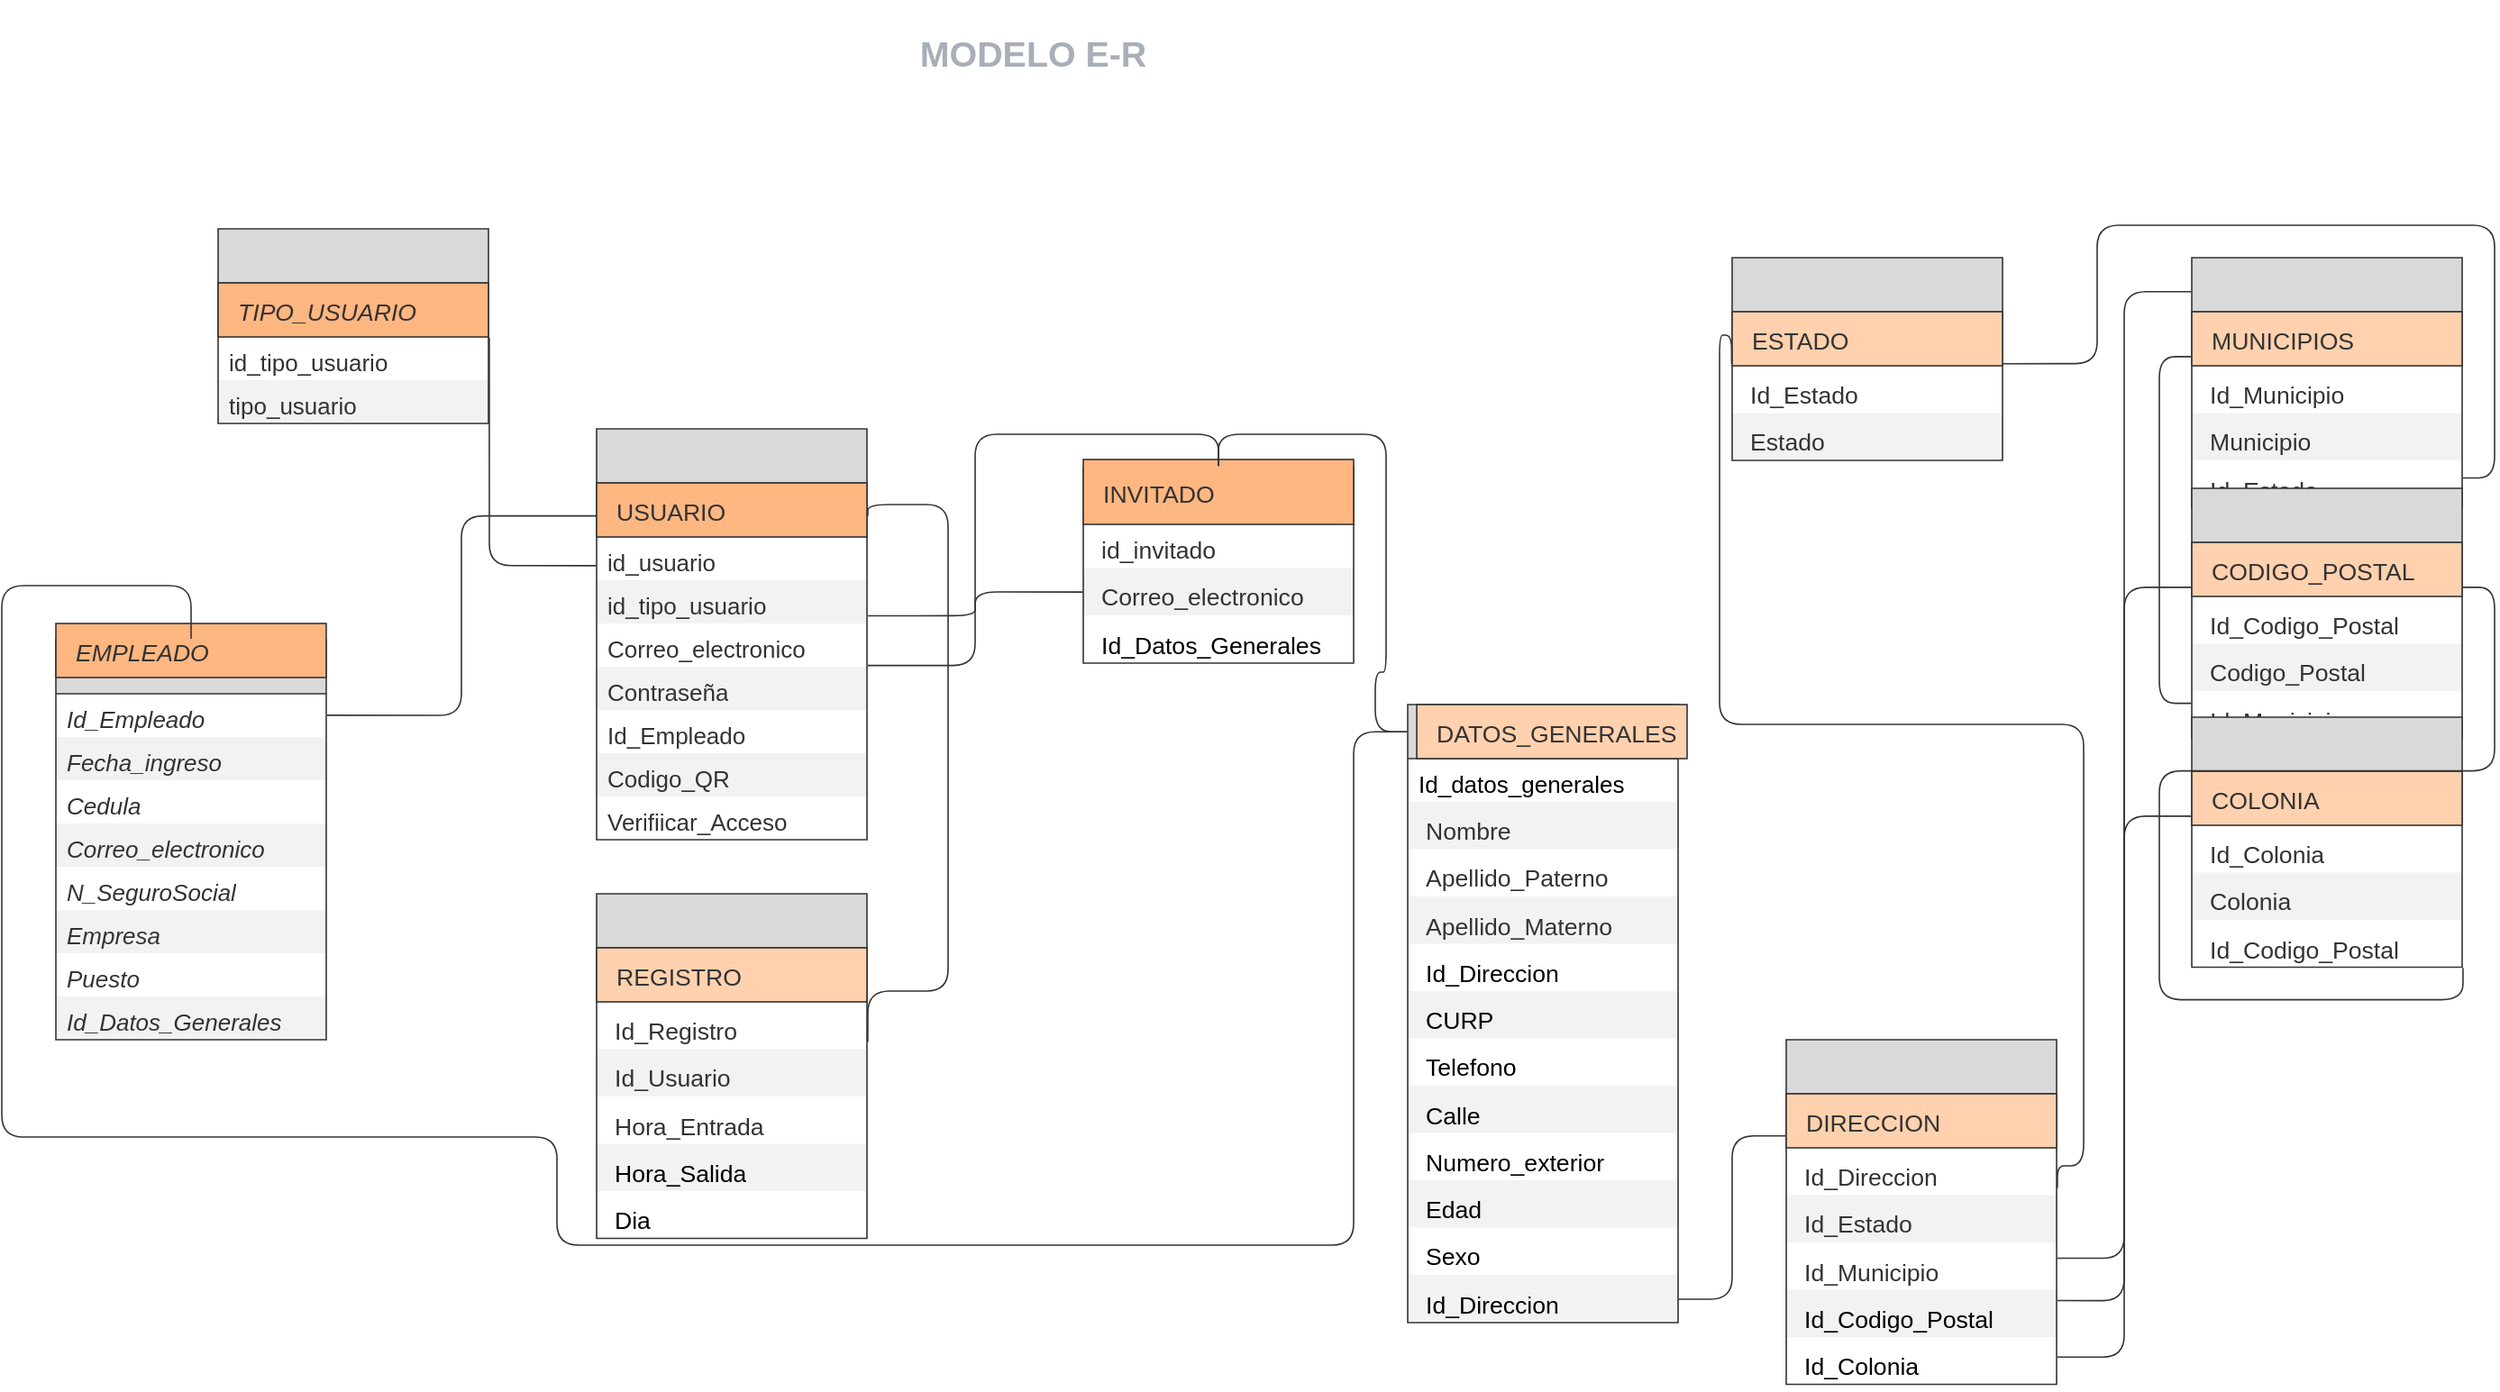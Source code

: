 <mxfile version="16.4.0" type="device"><diagram id="C5RBs43oDa-KdzZeNtuy" name="Page-1"><mxGraphModel dx="1038" dy="649" grid="1" gridSize="10" guides="1" tooltips="1" connect="1" arrows="1" fold="1" page="1" pageScale="1" pageWidth="827" pageHeight="1169" math="0" shadow="0"><root><mxCell id="WIyWlLk6GJQsqaUBKTNV-0"/><mxCell id="WIyWlLk6GJQsqaUBKTNV-1" parent="WIyWlLk6GJQsqaUBKTNV-0"/><mxCell id="HLSQPAwWX26FduBtdPp4-0" value="" style="html=1;overflow=block;blockSpacing=1;swimlane;childLayout=stackLayout;horizontal=1;horizontalStack=0;resizeParent=1;resizeParentMax=0;resizeLast=0;collapsible=0;fontStyle=0;marginBottom=0;swimlaneFillColor=#ffffff;startSize=30;whiteSpace=wrap;fontSize=13;align=left;spacingLeft=8.4;spacingRight=8.4;spacingTop=2.4;fontFamily=Helvetica;spacing=3.6;strokeColor=#333333;strokeOpacity=100;fillOpacity=100;strokeWidth=0.8;fillColor=#d9d9d9;container=1;" vertex="1" parent="WIyWlLk6GJQsqaUBKTNV-1"><mxGeometry x="1005" y="172" width="150" height="112.5" as="geometry"/></mxCell><UserObject label="ESTADO" lucidchartObjectId="HnjsylYt0ZYI" id="HLSQPAwWX26FduBtdPp4-1"><mxCell style="html=1;overflow=block;blockSpacing=1;whiteSpace=wrap;fontSize=13.3;fontColor=#333333;align=left;spacingLeft=8.4;spacingRight=8.4;spacingTop=2.4;spacing=3.6;verticalAlign=middle;strokeColor=#333333;strokeOpacity=100;fillOpacity=100;fillColor=#ffd1ae;strokeWidth=0.8;" vertex="1" parent="HLSQPAwWX26FduBtdPp4-0"><mxGeometry y="30" width="150" height="30" as="geometry"/></mxCell></UserObject><mxCell id="HLSQPAwWX26FduBtdPp4-2" value="Id_Estado" style="part=1;resizeHeight=0;strokeColor=none;verticalAlign=top;overflow=hidden;rotatable=0;points=[[0,0.5],[1,0.5]];portConstraint=eastwest;html=1;whiteSpace=wrap;#ffffffwhiteSpace=wrap;fontSize=13.3;fontColor=#333333;align=left;spacingLeft=8.4;spacingRight=8.4;spacingTop=2.4;fillColor=none;strokeOpacity=100;fillOpacity=100;" vertex="1" parent="HLSQPAwWX26FduBtdPp4-0"><mxGeometry y="60" width="150" height="26.25" as="geometry"/></mxCell><mxCell id="HLSQPAwWX26FduBtdPp4-3" value="Estado" style="part=1;resizeHeight=0;strokeColor=none;verticalAlign=top;overflow=hidden;rotatable=0;points=[[0,0.5],[1,0.5]];portConstraint=eastwest;html=1;whiteSpace=wrap;#ffffffwhiteSpace=wrap;fontSize=13.3;fontColor=#333333;align=left;spacingLeft=8.4;spacingRight=8.4;spacingTop=2.4;fillColor=#000000;opacity=5;" vertex="1" parent="HLSQPAwWX26FduBtdPp4-0"><mxGeometry y="86.25" width="150" height="26.25" as="geometry"/></mxCell><mxCell id="HLSQPAwWX26FduBtdPp4-4" value="" style="group;dropTarget=0;pointerEvents=0;" vertex="1" parent="WIyWlLk6GJQsqaUBKTNV-1"><mxGeometry x="645" y="284" width="150" height="113" as="geometry"/></mxCell><mxCell id="HLSQPAwWX26FduBtdPp4-5" value="" style="html=1;overflow=block;blockSpacing=1;swimlane;childLayout=stackLayout;horizontal=1;horizontalStack=0;resizeParent=1;resizeParentMax=0;resizeLast=0;collapsible=0;fontStyle=0;marginBottom=0;swimlaneFillColor=#ffffff;startSize=30;whiteSpace=wrap;fontSize=13;align=left;spacingLeft=8.4;spacingRight=8.4;spacingTop=2.4;fontFamily=Helvetica;spacing=3.6;strokeColor=#333333;strokeOpacity=100;fillOpacity=100;strokeWidth=0.8;fillColor=#d9d9d9;" vertex="1" parent="HLSQPAwWX26FduBtdPp4-4"><mxGeometry y="4" width="150" height="109" as="geometry"/></mxCell><mxCell id="HLSQPAwWX26FduBtdPp4-6" value="id_invitado" style="part=1;resizeHeight=0;strokeColor=none;verticalAlign=top;overflow=hidden;rotatable=0;points=[[0,0.5],[1,0.5]];portConstraint=eastwest;html=1;whiteSpace=wrap;#ffffffwhiteSpace=wrap;fontSize=13.3;fontColor=#333333;align=left;spacingLeft=8.4;spacingRight=8.4;spacingTop=2.4;fillColor=none;strokeOpacity=100;fillOpacity=100;" vertex="1" parent="HLSQPAwWX26FduBtdPp4-5"><mxGeometry y="30" width="150" height="26.25" as="geometry"/></mxCell><mxCell id="HLSQPAwWX26FduBtdPp4-7" value="Correo_electronico" style="part=1;resizeHeight=0;strokeColor=none;verticalAlign=top;overflow=hidden;rotatable=0;points=[[0,0.5],[1,0.5]];portConstraint=eastwest;html=1;whiteSpace=wrap;#ffffffwhiteSpace=wrap;fontSize=13.3;fontColor=#333333;align=left;spacingLeft=8.4;spacingRight=8.4;spacingTop=2.4;fillColor=#000000;opacity=5;" vertex="1" parent="HLSQPAwWX26FduBtdPp4-5"><mxGeometry y="56.25" width="150" height="26.25" as="geometry"/></mxCell><mxCell id="HLSQPAwWX26FduBtdPp4-8" value="Id_Datos_Generales" style="part=1;resizeHeight=0;strokeColor=none;verticalAlign=top;overflow=hidden;rotatable=0;points=[[0,0.5],[1,0.5]];portConstraint=eastwest;html=1;whiteSpace=wrap;#ffffffwhiteSpace=wrap;fontSize=13.3;fontColor=default;align=left;spacingLeft=8.4;spacingRight=8.4;spacingTop=2.4;fillColor=none;strokeOpacity=100;fillOpacity=100;" vertex="1" parent="HLSQPAwWX26FduBtdPp4-5"><mxGeometry y="82.5" width="150" height="26.25" as="geometry"/></mxCell><UserObject label="INVITADO" lucidchartObjectId="HnjsGADpE_qs" id="HLSQPAwWX26FduBtdPp4-9"><mxCell style="html=1;overflow=block;blockSpacing=1;whiteSpace=wrap;fontSize=13.3;fontColor=#333333;align=left;spacingLeft=8.4;spacingRight=8.4;spacingTop=2.4;spacing=3.6;verticalAlign=middle;strokeColor=#333333;strokeOpacity=100;fillOpacity=100;fillColor=#ffb781;strokeWidth=0.8;" vertex="1" parent="HLSQPAwWX26FduBtdPp4-4"><mxGeometry width="150" height="36" as="geometry"/></mxCell></UserObject><mxCell id="HLSQPAwWX26FduBtdPp4-10" value="" style="html=1;overflow=block;blockSpacing=1;swimlane;childLayout=stackLayout;horizontal=1;horizontalStack=0;resizeParent=1;resizeParentMax=0;resizeLast=0;collapsible=0;fontStyle=0;marginBottom=0;swimlaneFillColor=#ffffff;startSize=30;whiteSpace=wrap;fontSize=13;align=left;spacing=0;strokeColor=#333333;strokeOpacity=100;strokeWidth=0.8;fillColor=#d9d9d9;container=1;" vertex="1" parent="WIyWlLk6GJQsqaUBKTNV-1"><mxGeometry x="375" y="267" width="150" height="228" as="geometry"/></mxCell><UserObject label="USUARIO" lucidchartObjectId="Hnjsq.g0-lAk" id="HLSQPAwWX26FduBtdPp4-11"><mxCell style="html=1;overflow=block;blockSpacing=1;whiteSpace=wrap;fontSize=13.3;fontColor=#333333;align=left;spacingLeft=8.4;spacingRight=8.4;spacingTop=2.4;spacing=3.6;verticalAlign=middle;strokeColor=#333333;strokeOpacity=100;fillOpacity=100;fillColor=#ffb781;strokeWidth=0.8;" vertex="1" parent="HLSQPAwWX26FduBtdPp4-10"><mxGeometry y="30" width="150" height="30" as="geometry"/></mxCell></UserObject><mxCell id="HLSQPAwWX26FduBtdPp4-12" value="id_usuario" style="part=1;resizeHeight=0;strokeColor=none;align=left;verticalAlign=top;spacingLeft=4;spacingRight=4;overflow=hidden;rotatable=0;points=[[0,0.5],[1,0.5]];portConstraint=eastwest;html=1;whiteSpace=wrap;#FFFFFFwhiteSpace=wrap;fontSize=13;fontColor=#333333;fillColor=none;strokeOpacity=100;" vertex="1" parent="HLSQPAwWX26FduBtdPp4-10"><mxGeometry y="60" width="150" height="24" as="geometry"/></mxCell><mxCell id="HLSQPAwWX26FduBtdPp4-13" value="id_tipo_usuario" style="part=1;resizeHeight=0;strokeColor=none;align=left;verticalAlign=top;spacingLeft=4;spacingRight=4;overflow=hidden;rotatable=0;points=[[0,0.5],[1,0.5]];portConstraint=eastwest;html=1;whiteSpace=wrap;#FFFFFFwhiteSpace=wrap;fontSize=13;fontColor=#333333;fillColor=#000000;opacity=5;" vertex="1" parent="HLSQPAwWX26FduBtdPp4-10"><mxGeometry y="84" width="150" height="24" as="geometry"/></mxCell><mxCell id="HLSQPAwWX26FduBtdPp4-14" value="Correo_electronico" style="part=1;resizeHeight=0;strokeColor=none;align=left;verticalAlign=top;spacingLeft=4;spacingRight=4;overflow=hidden;rotatable=0;points=[[0,0.5],[1,0.5]];portConstraint=eastwest;html=1;whiteSpace=wrap;#FFFFFFwhiteSpace=wrap;fontSize=13;fontColor=#333333;fillColor=none;strokeOpacity=100;" vertex="1" parent="HLSQPAwWX26FduBtdPp4-10"><mxGeometry y="108" width="150" height="24" as="geometry"/></mxCell><mxCell id="HLSQPAwWX26FduBtdPp4-15" value="Contraseña" style="part=1;resizeHeight=0;strokeColor=none;align=left;verticalAlign=top;spacingLeft=4;spacingRight=4;overflow=hidden;rotatable=0;points=[[0,0.5],[1,0.5]];portConstraint=eastwest;html=1;whiteSpace=wrap;#FFFFFFwhiteSpace=wrap;fontSize=13;fontColor=#333333;fillColor=#000000;opacity=5;" vertex="1" parent="HLSQPAwWX26FduBtdPp4-10"><mxGeometry y="132" width="150" height="24" as="geometry"/></mxCell><mxCell id="HLSQPAwWX26FduBtdPp4-16" value="Id_Empleado" style="part=1;resizeHeight=0;strokeColor=none;align=left;verticalAlign=top;spacingLeft=4;spacingRight=4;overflow=hidden;rotatable=0;points=[[0,0.5],[1,0.5]];portConstraint=eastwest;html=1;whiteSpace=wrap;#FFFFFFwhiteSpace=wrap;fontSize=13;fontColor=#333333;fillColor=none;strokeOpacity=100;" vertex="1" parent="HLSQPAwWX26FduBtdPp4-10"><mxGeometry y="156" width="150" height="24" as="geometry"/></mxCell><mxCell id="HLSQPAwWX26FduBtdPp4-17" value="Codigo_QR" style="part=1;resizeHeight=0;strokeColor=none;align=left;verticalAlign=top;spacingLeft=4;spacingRight=4;overflow=hidden;rotatable=0;points=[[0,0.5],[1,0.5]];portConstraint=eastwest;html=1;whiteSpace=wrap;#FFFFFFwhiteSpace=wrap;fontSize=13;fontColor=#333333;fillColor=#000000;opacity=5;" vertex="1" parent="HLSQPAwWX26FduBtdPp4-10"><mxGeometry y="180" width="150" height="24" as="geometry"/></mxCell><mxCell id="HLSQPAwWX26FduBtdPp4-18" value="Verifiicar_Acceso" style="part=1;resizeHeight=0;strokeColor=none;align=left;verticalAlign=top;spacingLeft=4;spacingRight=4;overflow=hidden;rotatable=0;points=[[0,0.5],[1,0.5]];portConstraint=eastwest;html=1;whiteSpace=wrap;#FFFFFFwhiteSpace=wrap;fontSize=13;fontColor=#333333;fillColor=none;strokeOpacity=100;" vertex="1" parent="HLSQPAwWX26FduBtdPp4-10"><mxGeometry y="204" width="150" height="24" as="geometry"/></mxCell><mxCell id="HLSQPAwWX26FduBtdPp4-19" value="" style="html=1;overflow=block;blockSpacing=1;swimlane;childLayout=stackLayout;horizontal=1;horizontalStack=0;resizeParent=1;resizeParentMax=0;resizeLast=0;collapsible=0;fontStyle=0;marginBottom=0;swimlaneFillColor=#ffffff;startSize=30;whiteSpace=wrap;fontSize=13;align=left;spacing=0;strokeColor=#333333;strokeOpacity=100;strokeWidth=0.8;fillColor=#d9d9d9;container=1;" vertex="1" parent="WIyWlLk6GJQsqaUBKTNV-1"><mxGeometry x="165" y="156" width="150" height="108" as="geometry"/></mxCell><UserObject label="TIPO_USUARIO" lucidchartObjectId="HnjseTXhYfHn" id="HLSQPAwWX26FduBtdPp4-20"><mxCell style="html=1;overflow=block;blockSpacing=1;whiteSpace=wrap;fontSize=13.3;fontColor=#333333;fontStyle=2;align=left;spacingLeft=8.4;spacingRight=8.4;spacingTop=2.4;spacing=3.6;verticalAlign=middle;strokeColor=#333333;strokeOpacity=100;fillOpacity=100;fillColor=#ffb781;strokeWidth=0.8;" vertex="1" parent="HLSQPAwWX26FduBtdPp4-19"><mxGeometry y="30" width="150" height="30" as="geometry"/></mxCell></UserObject><mxCell id="HLSQPAwWX26FduBtdPp4-21" value="id_tipo_usuario" style="part=1;resizeHeight=0;strokeColor=none;align=left;verticalAlign=top;spacingLeft=4;spacingRight=4;overflow=hidden;rotatable=0;points=[[0,0.5],[1,0.5]];portConstraint=eastwest;html=1;whiteSpace=wrap;#FFFFFFwhiteSpace=wrap;fontSize=13;fontColor=#333333;fillColor=none;strokeOpacity=100;" vertex="1" parent="HLSQPAwWX26FduBtdPp4-19"><mxGeometry y="60" width="150" height="24" as="geometry"/></mxCell><mxCell id="HLSQPAwWX26FduBtdPp4-22" value="tipo_usuario" style="part=1;resizeHeight=0;strokeColor=none;align=left;verticalAlign=top;spacingLeft=4;spacingRight=4;overflow=hidden;rotatable=0;points=[[0,0.5],[1,0.5]];portConstraint=eastwest;html=1;whiteSpace=wrap;#FFFFFFwhiteSpace=wrap;fontSize=13;fontColor=#333333;fillColor=#000000;opacity=5;" vertex="1" parent="HLSQPAwWX26FduBtdPp4-19"><mxGeometry y="84" width="150" height="24" as="geometry"/></mxCell><mxCell id="HLSQPAwWX26FduBtdPp4-23" value="" style="group;dropTarget=0;pointerEvents=0;" vertex="1" parent="WIyWlLk6GJQsqaUBKTNV-1"><mxGeometry x="75" y="375" width="150" height="231" as="geometry"/></mxCell><mxCell id="HLSQPAwWX26FduBtdPp4-24" value="" style="html=1;overflow=block;blockSpacing=1;swimlane;childLayout=stackLayout;horizontal=1;horizontalStack=0;resizeParent=1;resizeParentMax=0;resizeLast=0;collapsible=0;fontStyle=0;marginBottom=0;swimlaneFillColor=#ffffff;startSize=30;whiteSpace=wrap;fontSize=13;align=left;spacing=0;strokeColor=#333333;strokeOpacity=100;strokeWidth=0.8;fillColor=#d9d9d9;" vertex="1" parent="HLSQPAwWX26FduBtdPp4-23"><mxGeometry y="9" width="150" height="222" as="geometry"/></mxCell><mxCell id="HLSQPAwWX26FduBtdPp4-25" value="Id_Empleado" style="part=1;resizeHeight=0;strokeColor=none;align=left;verticalAlign=top;spacingLeft=4;spacingRight=4;overflow=hidden;rotatable=0;points=[[0,0.5],[1,0.5]];portConstraint=eastwest;html=1;whiteSpace=wrap;#FFFFFFwhiteSpace=wrap;fontSize=13;fontColor=#333333;fontStyle=2;fillColor=none;strokeOpacity=100;" vertex="1" parent="HLSQPAwWX26FduBtdPp4-24"><mxGeometry y="30" width="150" height="24" as="geometry"/></mxCell><mxCell id="HLSQPAwWX26FduBtdPp4-26" value="Fecha_ingreso" style="part=1;resizeHeight=0;strokeColor=none;align=left;verticalAlign=top;spacingLeft=4;spacingRight=4;overflow=hidden;rotatable=0;points=[[0,0.5],[1,0.5]];portConstraint=eastwest;html=1;whiteSpace=wrap;#FFFFFFwhiteSpace=wrap;fontSize=13;fontColor=#333333;fontStyle=2;fillColor=#000000;opacity=5;" vertex="1" parent="HLSQPAwWX26FduBtdPp4-24"><mxGeometry y="54" width="150" height="24" as="geometry"/></mxCell><mxCell id="HLSQPAwWX26FduBtdPp4-27" value="Cedula" style="part=1;resizeHeight=0;strokeColor=none;align=left;verticalAlign=top;spacingLeft=4;spacingRight=4;overflow=hidden;rotatable=0;points=[[0,0.5],[1,0.5]];portConstraint=eastwest;html=1;whiteSpace=wrap;#FFFFFFwhiteSpace=wrap;fontSize=13;fontColor=#333333;fontStyle=2;fillColor=none;strokeOpacity=100;" vertex="1" parent="HLSQPAwWX26FduBtdPp4-24"><mxGeometry y="78" width="150" height="24" as="geometry"/></mxCell><mxCell id="HLSQPAwWX26FduBtdPp4-28" value="Correo_electronico" style="part=1;resizeHeight=0;strokeColor=none;align=left;verticalAlign=top;spacingLeft=4;spacingRight=4;overflow=hidden;rotatable=0;points=[[0,0.5],[1,0.5]];portConstraint=eastwest;html=1;whiteSpace=wrap;#FFFFFFwhiteSpace=wrap;fontSize=13;fontColor=#333333;fontStyle=2;fillColor=#000000;opacity=5;" vertex="1" parent="HLSQPAwWX26FduBtdPp4-24"><mxGeometry y="102" width="150" height="24" as="geometry"/></mxCell><mxCell id="HLSQPAwWX26FduBtdPp4-29" value="N_SeguroSocial" style="part=1;resizeHeight=0;strokeColor=none;align=left;verticalAlign=top;spacingLeft=4;spacingRight=4;overflow=hidden;rotatable=0;points=[[0,0.5],[1,0.5]];portConstraint=eastwest;html=1;whiteSpace=wrap;#FFFFFFwhiteSpace=wrap;fontSize=13;fontColor=#333333;fontStyle=2;fillColor=none;strokeOpacity=100;" vertex="1" parent="HLSQPAwWX26FduBtdPp4-24"><mxGeometry y="126" width="150" height="24" as="geometry"/></mxCell><mxCell id="HLSQPAwWX26FduBtdPp4-30" value="Empresa" style="part=1;resizeHeight=0;strokeColor=none;align=left;verticalAlign=top;spacingLeft=4;spacingRight=4;overflow=hidden;rotatable=0;points=[[0,0.5],[1,0.5]];portConstraint=eastwest;html=1;whiteSpace=wrap;#FFFFFFwhiteSpace=wrap;fontSize=13;fontColor=#333333;fontStyle=2;fillColor=#000000;opacity=5;" vertex="1" parent="HLSQPAwWX26FduBtdPp4-24"><mxGeometry y="150" width="150" height="24" as="geometry"/></mxCell><mxCell id="HLSQPAwWX26FduBtdPp4-31" value="Puesto" style="part=1;resizeHeight=0;strokeColor=none;align=left;verticalAlign=top;spacingLeft=4;spacingRight=4;overflow=hidden;rotatable=0;points=[[0,0.5],[1,0.5]];portConstraint=eastwest;html=1;whiteSpace=wrap;#FFFFFFwhiteSpace=wrap;fontSize=13;fontColor=#333333;fontStyle=2;fillColor=none;strokeOpacity=100;" vertex="1" parent="HLSQPAwWX26FduBtdPp4-24"><mxGeometry y="174" width="150" height="24" as="geometry"/></mxCell><mxCell id="HLSQPAwWX26FduBtdPp4-32" value="Id_Datos_Generales" style="part=1;resizeHeight=0;strokeColor=none;align=left;verticalAlign=top;spacingLeft=4;spacingRight=4;overflow=hidden;rotatable=0;points=[[0,0.5],[1,0.5]];portConstraint=eastwest;html=1;whiteSpace=wrap;#FFFFFFwhiteSpace=wrap;fontSize=13;fontColor=#333333;fontStyle=2;fillColor=#000000;opacity=5;" vertex="1" parent="HLSQPAwWX26FduBtdPp4-24"><mxGeometry y="198" width="150" height="24" as="geometry"/></mxCell><UserObject label="EMPLEADO" lucidchartObjectId="Hnjsk4__OzNE" id="HLSQPAwWX26FduBtdPp4-33"><mxCell style="html=1;overflow=block;blockSpacing=1;whiteSpace=wrap;fontSize=13.3;fontColor=#333333;fontStyle=2;align=left;spacingLeft=8.4;spacingRight=8.4;spacingTop=2.4;spacing=3.6;verticalAlign=middle;strokeColor=#333333;strokeOpacity=100;fillOpacity=100;fillColor=#ffb781;strokeWidth=0.8;" vertex="1" parent="HLSQPAwWX26FduBtdPp4-23"><mxGeometry width="150" height="30" as="geometry"/></mxCell></UserObject><mxCell id="HLSQPAwWX26FduBtdPp4-34" value="" style="group;dropTarget=0;pointerEvents=0;" vertex="1" parent="WIyWlLk6GJQsqaUBKTNV-1"><mxGeometry x="299" y="30" width="641" height="57" as="geometry"/></mxCell><UserObject label="&lt;div style=&quot;display: flex ; justify-content: center ; text-align: center ; align-items: baseline ; font-size: 0 ; line-height: 1.25 ; margin-left: 7px ; margin-right: 7px ; margin-top: 2px ; margin-top: -2px&quot;&gt;&lt;span&gt;&lt;span style=&quot;font-size: 19.7px ; color: #a9afb8 ; font-weight: bold&quot;&gt;MODELO E-R&amp;nbsp;&lt;br&gt;&lt;/span&gt;&lt;/span&gt;&lt;/div&gt;&lt;div style=&quot;display: flex ; justify-content: center ; text-align: center ; align-items: baseline ; font-size: 0 ; line-height: 1.25 ; margin-left: 7px ; margin-right: 7px ; margin-top: 2px ; margin-top: -2px&quot;&gt;&lt;span&gt;&lt;/span&gt;&lt;/div&gt;" lucidchartObjectId="PTBYoxML3BAE" id="HLSQPAwWX26FduBtdPp4-35"><mxCell style="html=1;overflow=block;blockSpacing=1;whiteSpace=wrap;fontSize=13;spacing=3;strokeOpacity=0;fillOpacity=0;rounded=1;absoluteArcSize=1;arcSize=12;fillColor=#ffffff;strokeWidth=1.5;" vertex="1" parent="HLSQPAwWX26FduBtdPp4-34"><mxGeometry x="1" width="640" height="57" as="geometry"/></mxCell></UserObject><UserObject label="" lucidchartObjectId="Deoznq-1UVko" id="HLSQPAwWX26FduBtdPp4-37"><mxCell style="html=1;jettySize=18;whiteSpace=wrap;fontSize=13;strokeColor=#333333;strokeOpacity=100;strokeWidth=0.8;rounded=1;arcSize=24;edgeStyle=orthogonalEdgeStyle;startArrow=none;endArrow=none;exitX=1.003;exitY=1.013;exitPerimeter=0;entryX=-0.002;entryY=0.333;entryPerimeter=0;" edge="1" parent="WIyWlLk6GJQsqaUBKTNV-1" source="HLSQPAwWX26FduBtdPp4-20" target="HLSQPAwWX26FduBtdPp4-10"><mxGeometry width="100" height="100" relative="1" as="geometry"><Array as="points"/></mxGeometry></mxCell></UserObject><UserObject label="" lucidchartObjectId="XnozJh4fLTbD" id="HLSQPAwWX26FduBtdPp4-38"><mxCell style="html=1;jettySize=18;whiteSpace=wrap;fontSize=13;strokeColor=#333333;strokeOpacity=100;strokeWidth=0.8;rounded=1;arcSize=24;edgeStyle=orthogonalEdgeStyle;startArrow=none;endArrow=none;exitX=-0.002;exitY=0.638;exitPerimeter=0;entryX=1.003;entryY=0.455;entryPerimeter=0;" edge="1" parent="WIyWlLk6GJQsqaUBKTNV-1" source="HLSQPAwWX26FduBtdPp4-5" target="HLSQPAwWX26FduBtdPp4-10"><mxGeometry width="100" height="100" relative="1" as="geometry"><Array as="points"/></mxGeometry></mxCell></UserObject><UserObject label="" lucidchartObjectId="6nozNLjTm3l6" id="HLSQPAwWX26FduBtdPp4-39"><mxCell style="html=1;jettySize=18;whiteSpace=wrap;fontSize=13;strokeColor=#333333;strokeOpacity=100;strokeWidth=0.8;rounded=1;arcSize=24;edgeStyle=orthogonalEdgeStyle;startArrow=none;endArrow=none;exitX=0.5;exitY=-0.003;exitPerimeter=0;entryX=1.003;entryY=0.576;entryPerimeter=0;" edge="1" parent="WIyWlLk6GJQsqaUBKTNV-1" source="HLSQPAwWX26FduBtdPp4-5" target="HLSQPAwWX26FduBtdPp4-10"><mxGeometry width="100" height="100" relative="1" as="geometry"><Array as="points"/></mxGeometry></mxCell></UserObject><mxCell id="HLSQPAwWX26FduBtdPp4-40" value="" style="html=1;overflow=block;blockSpacing=1;swimlane;childLayout=stackLayout;horizontal=1;horizontalStack=0;resizeParent=1;resizeParentMax=0;resizeLast=0;collapsible=0;fontStyle=0;marginBottom=0;swimlaneFillColor=#ffffff;startSize=30;whiteSpace=wrap;fontSize=13;align=left;spacingLeft=8.4;spacingRight=8.4;spacingTop=2.4;fontFamily=Helvetica;spacing=3.6;strokeColor=#333333;strokeOpacity=100;fillOpacity=100;strokeWidth=0.8;fillColor=#d9d9d9;container=1;" vertex="1" parent="WIyWlLk6GJQsqaUBKTNV-1"><mxGeometry x="1035" y="606" width="150" height="191.25" as="geometry"/></mxCell><UserObject label="DIRECCION" lucidchartObjectId="m2yA~d4jkJkJ" id="HLSQPAwWX26FduBtdPp4-41"><mxCell style="html=1;overflow=block;blockSpacing=1;whiteSpace=wrap;fontSize=13.3;fontColor=#333333;align=left;spacingLeft=8.4;spacingRight=8.4;spacingTop=2.4;spacing=3.6;verticalAlign=middle;strokeColor=#333333;strokeOpacity=100;fillOpacity=100;fillColor=#ffd1ae;strokeWidth=0.8;" vertex="1" parent="HLSQPAwWX26FduBtdPp4-40"><mxGeometry y="30" width="150" height="30" as="geometry"/></mxCell></UserObject><mxCell id="HLSQPAwWX26FduBtdPp4-42" value="Id_Direccion" style="part=1;resizeHeight=0;strokeColor=none;verticalAlign=top;overflow=hidden;rotatable=0;points=[[0,0.5],[1,0.5]];portConstraint=eastwest;html=1;whiteSpace=wrap;#ffffffwhiteSpace=wrap;fontSize=13.3;fontColor=#333333;align=left;spacingLeft=8.4;spacingRight=8.4;spacingTop=2.4;fillColor=none;strokeOpacity=100;fillOpacity=100;" vertex="1" parent="HLSQPAwWX26FduBtdPp4-40"><mxGeometry y="60" width="150" height="26.25" as="geometry"/></mxCell><mxCell id="HLSQPAwWX26FduBtdPp4-43" value="Id_Estado" style="part=1;resizeHeight=0;strokeColor=none;verticalAlign=top;overflow=hidden;rotatable=0;points=[[0,0.5],[1,0.5]];portConstraint=eastwest;html=1;whiteSpace=wrap;#ffffffwhiteSpace=wrap;fontSize=13.3;fontColor=#333333;align=left;spacingLeft=8.4;spacingRight=8.4;spacingTop=2.4;fillColor=#000000;opacity=5;" vertex="1" parent="HLSQPAwWX26FduBtdPp4-40"><mxGeometry y="86.25" width="150" height="26.25" as="geometry"/></mxCell><mxCell id="HLSQPAwWX26FduBtdPp4-44" value="Id_Municipio" style="part=1;resizeHeight=0;strokeColor=none;verticalAlign=top;overflow=hidden;rotatable=0;points=[[0,0.5],[1,0.5]];portConstraint=eastwest;html=1;whiteSpace=wrap;#ffffffwhiteSpace=wrap;fontSize=13.3;fontColor=#333333;align=left;spacingLeft=8.4;spacingRight=8.4;spacingTop=2.4;fillColor=none;strokeOpacity=100;fillOpacity=100;" vertex="1" parent="HLSQPAwWX26FduBtdPp4-40"><mxGeometry y="112.5" width="150" height="26.25" as="geometry"/></mxCell><mxCell id="HLSQPAwWX26FduBtdPp4-45" value="Id_Codigo_Postal" style="part=1;resizeHeight=0;strokeColor=none;verticalAlign=top;overflow=hidden;rotatable=0;points=[[0,0.5],[1,0.5]];portConstraint=eastwest;html=1;whiteSpace=wrap;#ffffffwhiteSpace=wrap;fontSize=13.3;fontColor=default;align=left;spacingLeft=8.4;spacingRight=8.4;spacingTop=2.4;fillColor=#000000;opacity=5;" vertex="1" parent="HLSQPAwWX26FduBtdPp4-40"><mxGeometry y="138.75" width="150" height="26.25" as="geometry"/></mxCell><mxCell id="HLSQPAwWX26FduBtdPp4-46" value="Id_Colonia" style="part=1;resizeHeight=0;strokeColor=none;verticalAlign=top;overflow=hidden;rotatable=0;points=[[0,0.5],[1,0.5]];portConstraint=eastwest;html=1;whiteSpace=wrap;#ffffffwhiteSpace=wrap;fontSize=13.3;fontColor=default;align=left;spacingLeft=8.4;spacingRight=8.4;spacingTop=2.4;fillColor=none;strokeOpacity=100;fillOpacity=100;" vertex="1" parent="HLSQPAwWX26FduBtdPp4-40"><mxGeometry y="165" width="150" height="26.25" as="geometry"/></mxCell><UserObject label="" lucidchartObjectId="J4yAUKV16ErR" id="HLSQPAwWX26FduBtdPp4-47"><mxCell style="html=1;jettySize=18;whiteSpace=wrap;fontSize=13;strokeColor=#333333;strokeOpacity=100;strokeWidth=0.8;rounded=1;arcSize=24;edgeStyle=orthogonalEdgeStyle;startArrow=none;endArrow=none;exitX=1.003;exitY=0.189;exitPerimeter=0;entryX=-0.002;entryY=0.212;entryPerimeter=0;" edge="1" parent="WIyWlLk6GJQsqaUBKTNV-1" source="HLSQPAwWX26FduBtdPp4-24" target="HLSQPAwWX26FduBtdPp4-10"><mxGeometry width="100" height="100" relative="1" as="geometry"><Array as="points"/></mxGeometry></mxCell></UserObject><mxCell id="HLSQPAwWX26FduBtdPp4-48" value="" style="html=1;overflow=block;blockSpacing=1;swimlane;childLayout=stackLayout;horizontal=1;horizontalStack=0;resizeParent=1;resizeParentMax=0;resizeLast=0;collapsible=0;fontStyle=0;marginBottom=0;swimlaneFillColor=#ffffff;startSize=30;whiteSpace=wrap;fontSize=13;align=left;spacingLeft=8.4;spacingRight=8.4;spacingTop=2.4;fontFamily=Helvetica;spacing=3.6;strokeColor=#333333;strokeOpacity=100;fillOpacity=100;strokeWidth=0.8;fillColor=#d9d9d9;container=1;" vertex="1" parent="WIyWlLk6GJQsqaUBKTNV-1"><mxGeometry x="1260" y="172" width="150" height="138.75" as="geometry"/></mxCell><UserObject label=" MUNICIPIOS" lucidchartObjectId="__yA5Rs~G~aY" id="HLSQPAwWX26FduBtdPp4-49"><mxCell style="html=1;overflow=block;blockSpacing=1;whiteSpace=wrap;fontSize=13.3;fontColor=#333333;align=left;spacingLeft=8.4;spacingRight=8.4;spacingTop=2.4;spacing=3.6;verticalAlign=middle;strokeColor=#333333;strokeOpacity=100;fillOpacity=100;fillColor=#ffd1ae;strokeWidth=0.8;" vertex="1" parent="HLSQPAwWX26FduBtdPp4-48"><mxGeometry y="30" width="150" height="30" as="geometry"/></mxCell></UserObject><mxCell id="HLSQPAwWX26FduBtdPp4-50" value="Id_Municipio" style="part=1;resizeHeight=0;strokeColor=none;verticalAlign=top;overflow=hidden;rotatable=0;points=[[0,0.5],[1,0.5]];portConstraint=eastwest;html=1;whiteSpace=wrap;#ffffffwhiteSpace=wrap;fontSize=13.3;fontColor=#333333;align=left;spacingLeft=8.4;spacingRight=8.4;spacingTop=2.4;fillColor=none;strokeOpacity=100;fillOpacity=100;" vertex="1" parent="HLSQPAwWX26FduBtdPp4-48"><mxGeometry y="60" width="150" height="26.25" as="geometry"/></mxCell><mxCell id="HLSQPAwWX26FduBtdPp4-51" value="Municipio" style="part=1;resizeHeight=0;strokeColor=none;verticalAlign=top;overflow=hidden;rotatable=0;points=[[0,0.5],[1,0.5]];portConstraint=eastwest;html=1;whiteSpace=wrap;#ffffffwhiteSpace=wrap;fontSize=13.3;fontColor=#333333;align=left;spacingLeft=8.4;spacingRight=8.4;spacingTop=2.4;fillColor=#000000;opacity=5;" vertex="1" parent="HLSQPAwWX26FduBtdPp4-48"><mxGeometry y="86.25" width="150" height="26.25" as="geometry"/></mxCell><mxCell id="HLSQPAwWX26FduBtdPp4-52" value="Id_Estado" style="part=1;resizeHeight=0;strokeColor=none;verticalAlign=top;overflow=hidden;rotatable=0;points=[[0,0.5],[1,0.5]];portConstraint=eastwest;html=1;whiteSpace=wrap;#ffffffwhiteSpace=wrap;fontSize=13.3;fontColor=#333333;align=left;spacingLeft=8.4;spacingRight=8.4;spacingTop=2.4;fillColor=none;strokeOpacity=100;fillOpacity=100;" vertex="1" parent="HLSQPAwWX26FduBtdPp4-48"><mxGeometry y="112.5" width="150" height="26.25" as="geometry"/></mxCell><mxCell id="HLSQPAwWX26FduBtdPp4-53" value="" style="html=1;overflow=block;blockSpacing=1;swimlane;childLayout=stackLayout;horizontal=1;horizontalStack=0;resizeParent=1;resizeParentMax=0;resizeLast=0;collapsible=0;fontStyle=0;marginBottom=0;swimlaneFillColor=#ffffff;startSize=30;whiteSpace=wrap;fontSize=13;align=left;spacingLeft=8.4;spacingRight=8.4;spacingTop=2.4;fontFamily=Helvetica;spacing=3.6;strokeColor=#333333;strokeOpacity=100;fillOpacity=100;strokeWidth=0.8;fillColor=#d9d9d9;container=1;" vertex="1" parent="WIyWlLk6GJQsqaUBKTNV-1"><mxGeometry x="1260" y="300" width="150" height="138.75" as="geometry"/></mxCell><UserObject label="CODIGO_POSTAL" lucidchartObjectId="q~yAHYmH9jzt" id="HLSQPAwWX26FduBtdPp4-54"><mxCell style="html=1;overflow=block;blockSpacing=1;whiteSpace=wrap;fontSize=13.3;fontColor=#333333;align=left;spacingLeft=8.4;spacingRight=8.4;spacingTop=2.4;spacing=3.6;verticalAlign=middle;strokeColor=#333333;strokeOpacity=100;fillOpacity=100;fillColor=#ffd1ae;strokeWidth=0.8;" vertex="1" parent="HLSQPAwWX26FduBtdPp4-53"><mxGeometry y="30" width="150" height="30" as="geometry"/></mxCell></UserObject><mxCell id="HLSQPAwWX26FduBtdPp4-55" value="Id_Codigo_Postal" style="part=1;resizeHeight=0;strokeColor=none;verticalAlign=top;overflow=hidden;rotatable=0;points=[[0,0.5],[1,0.5]];portConstraint=eastwest;html=1;whiteSpace=wrap;#ffffffwhiteSpace=wrap;fontSize=13.3;fontColor=#333333;align=left;spacingLeft=8.4;spacingRight=8.4;spacingTop=2.4;fillColor=none;strokeOpacity=100;fillOpacity=100;" vertex="1" parent="HLSQPAwWX26FduBtdPp4-53"><mxGeometry y="60" width="150" height="26.25" as="geometry"/></mxCell><mxCell id="HLSQPAwWX26FduBtdPp4-56" value="Codigo_Postal" style="part=1;resizeHeight=0;strokeColor=none;verticalAlign=top;overflow=hidden;rotatable=0;points=[[0,0.5],[1,0.5]];portConstraint=eastwest;html=1;whiteSpace=wrap;#ffffffwhiteSpace=wrap;fontSize=13.3;fontColor=#333333;align=left;spacingLeft=8.4;spacingRight=8.4;spacingTop=2.4;fillColor=#000000;opacity=5;" vertex="1" parent="HLSQPAwWX26FduBtdPp4-53"><mxGeometry y="86.25" width="150" height="26.25" as="geometry"/></mxCell><mxCell id="HLSQPAwWX26FduBtdPp4-57" value="Id_Municipio" style="part=1;resizeHeight=0;strokeColor=none;verticalAlign=top;overflow=hidden;rotatable=0;points=[[0,0.5],[1,0.5]];portConstraint=eastwest;html=1;whiteSpace=wrap;#ffffffwhiteSpace=wrap;fontSize=13.3;fontColor=#333333;align=left;spacingLeft=8.4;spacingRight=8.4;spacingTop=2.4;fillColor=none;strokeOpacity=100;fillOpacity=100;" vertex="1" parent="HLSQPAwWX26FduBtdPp4-53"><mxGeometry y="112.5" width="150" height="26.25" as="geometry"/></mxCell><mxCell id="HLSQPAwWX26FduBtdPp4-58" value="" style="html=1;overflow=block;blockSpacing=1;swimlane;childLayout=stackLayout;horizontal=1;horizontalStack=0;resizeParent=1;resizeParentMax=0;resizeLast=0;collapsible=0;fontStyle=0;marginBottom=0;swimlaneFillColor=#ffffff;startSize=30;whiteSpace=wrap;fontSize=13;align=left;spacingLeft=8.4;spacingRight=8.4;spacingTop=2.4;fontFamily=Helvetica;spacing=3.6;strokeColor=#333333;strokeOpacity=100;fillOpacity=100;strokeWidth=0.8;fillColor=#d9d9d9;container=1;" vertex="1" parent="WIyWlLk6GJQsqaUBKTNV-1"><mxGeometry x="1260" y="427" width="150" height="138.75" as="geometry"/></mxCell><UserObject label="COLONIA" lucidchartObjectId="bezA230hf6jR" id="HLSQPAwWX26FduBtdPp4-59"><mxCell style="html=1;overflow=block;blockSpacing=1;whiteSpace=wrap;fontSize=13.3;fontColor=#333333;align=left;spacingLeft=8.4;spacingRight=8.4;spacingTop=2.4;spacing=3.6;verticalAlign=middle;strokeColor=#333333;strokeOpacity=100;fillOpacity=100;fillColor=#ffd1ae;strokeWidth=0.8;" vertex="1" parent="HLSQPAwWX26FduBtdPp4-58"><mxGeometry y="30" width="150" height="30" as="geometry"/></mxCell></UserObject><mxCell id="HLSQPAwWX26FduBtdPp4-60" value="Id_Colonia" style="part=1;resizeHeight=0;strokeColor=none;verticalAlign=top;overflow=hidden;rotatable=0;points=[[0,0.5],[1,0.5]];portConstraint=eastwest;html=1;whiteSpace=wrap;#ffffffwhiteSpace=wrap;fontSize=13.3;fontColor=#333333;align=left;spacingLeft=8.4;spacingRight=8.4;spacingTop=2.4;fillColor=none;strokeOpacity=100;fillOpacity=100;" vertex="1" parent="HLSQPAwWX26FduBtdPp4-58"><mxGeometry y="60" width="150" height="26.25" as="geometry"/></mxCell><mxCell id="HLSQPAwWX26FduBtdPp4-61" value="Colonia" style="part=1;resizeHeight=0;strokeColor=none;verticalAlign=top;overflow=hidden;rotatable=0;points=[[0,0.5],[1,0.5]];portConstraint=eastwest;html=1;whiteSpace=wrap;#ffffffwhiteSpace=wrap;fontSize=13.3;fontColor=#333333;align=left;spacingLeft=8.4;spacingRight=8.4;spacingTop=2.4;fillColor=#000000;opacity=5;" vertex="1" parent="HLSQPAwWX26FduBtdPp4-58"><mxGeometry y="86.25" width="150" height="26.25" as="geometry"/></mxCell><mxCell id="HLSQPAwWX26FduBtdPp4-62" value="Id_Codigo_Postal" style="part=1;resizeHeight=0;strokeColor=none;verticalAlign=top;overflow=hidden;rotatable=0;points=[[0,0.5],[1,0.5]];portConstraint=eastwest;html=1;whiteSpace=wrap;#ffffffwhiteSpace=wrap;fontSize=13.3;fontColor=#333333;align=left;spacingLeft=8.4;spacingRight=8.4;spacingTop=2.4;fillColor=none;strokeOpacity=100;fillOpacity=100;" vertex="1" parent="HLSQPAwWX26FduBtdPp4-58"><mxGeometry y="112.5" width="150" height="26.25" as="geometry"/></mxCell><UserObject label="" lucidchartObjectId="OnzAZkM-v8fB" id="HLSQPAwWX26FduBtdPp4-63"><mxCell style="html=1;jettySize=18;whiteSpace=wrap;fontSize=13;strokeColor=#333333;strokeOpacity=100;strokeWidth=0.8;rounded=1;arcSize=24;edgeStyle=orthogonalEdgeStyle;startArrow=none;endArrow=none;exitX=1.003;exitY=0.523;exitPerimeter=0;entryX=1.003;entryY=0.881;entryPerimeter=0;" edge="1" parent="WIyWlLk6GJQsqaUBKTNV-1" source="HLSQPAwWX26FduBtdPp4-0" target="HLSQPAwWX26FduBtdPp4-48"><mxGeometry width="100" height="100" relative="1" as="geometry"><Array as="points"/></mxGeometry></mxCell></UserObject><UserObject label="" lucidchartObjectId="0nzAFv_8xt9k" id="HLSQPAwWX26FduBtdPp4-64"><mxCell style="html=1;jettySize=18;whiteSpace=wrap;fontSize=13;strokeColor=#333333;strokeOpacity=100;strokeWidth=0.8;rounded=1;arcSize=24;edgeStyle=orthogonalEdgeStyle;startArrow=none;endArrow=none;exitX=-0.002;exitY=0.396;exitPerimeter=0;entryX=-0.002;entryY=0.86;entryPerimeter=0;" edge="1" parent="WIyWlLk6GJQsqaUBKTNV-1" source="HLSQPAwWX26FduBtdPp4-48" target="HLSQPAwWX26FduBtdPp4-53"><mxGeometry width="100" height="100" relative="1" as="geometry"><Array as="points"/></mxGeometry></mxCell></UserObject><UserObject label="" lucidchartObjectId="9nzAybfXH_d3" id="HLSQPAwWX26FduBtdPp4-65"><mxCell style="html=1;jettySize=18;whiteSpace=wrap;fontSize=13;strokeColor=#333333;strokeOpacity=100;strokeWidth=0.8;rounded=1;arcSize=24;edgeStyle=orthogonalEdgeStyle;startArrow=none;endArrow=none;exitX=1.003;exitY=0.396;exitPerimeter=0;entryX=1.003;entryY=1.003;entryPerimeter=0;" edge="1" parent="WIyWlLk6GJQsqaUBKTNV-1" source="HLSQPAwWX26FduBtdPp4-53" target="HLSQPAwWX26FduBtdPp4-58"><mxGeometry width="100" height="100" relative="1" as="geometry"><Array as="points"/></mxGeometry></mxCell></UserObject><UserObject label="" lucidchartObjectId="CrzAyXSnwT3a" id="HLSQPAwWX26FduBtdPp4-66"><mxCell style="html=1;jettySize=18;whiteSpace=wrap;fontSize=13;strokeColor=#333333;strokeOpacity=100;strokeWidth=0.8;rounded=1;arcSize=24;edgeStyle=orthogonalEdgeStyle;startArrow=none;endArrow=none;exitX=-0.002;exitY=0.523;exitPerimeter=0;entryX=1.003;entryY=0.43;entryPerimeter=0;" edge="1" parent="WIyWlLk6GJQsqaUBKTNV-1" source="HLSQPAwWX26FduBtdPp4-0" target="HLSQPAwWX26FduBtdPp4-40"><mxGeometry width="100" height="100" relative="1" as="geometry"><Array as="points"><mxPoint x="998" y="215"/><mxPoint x="998" y="431"/><mxPoint x="1200" y="431"/><mxPoint x="1200" y="676"/></Array></mxGeometry></mxCell></UserObject><UserObject label="" lucidchartObjectId="RrzA9nDBrCEm" id="HLSQPAwWX26FduBtdPp4-67"><mxCell style="html=1;jettySize=18;whiteSpace=wrap;fontSize=13;strokeColor=#333333;strokeOpacity=100;strokeWidth=0.8;rounded=1;arcSize=24;edgeStyle=orthogonalEdgeStyle;startArrow=none;endArrow=none;exitX=-0.002;exitY=0.136;exitPerimeter=0;entryX=1.003;entryY=0.634;entryPerimeter=0;" edge="1" parent="WIyWlLk6GJQsqaUBKTNV-1" source="HLSQPAwWX26FduBtdPp4-48" target="HLSQPAwWX26FduBtdPp4-40"><mxGeometry width="100" height="100" relative="1" as="geometry"><Array as="points"/></mxGeometry></mxCell></UserObject><UserObject label="" lucidchartObjectId="UrzAotOHEM6F" id="HLSQPAwWX26FduBtdPp4-68"><mxCell style="html=1;jettySize=18;whiteSpace=wrap;fontSize=13;strokeColor=#333333;strokeOpacity=100;strokeWidth=0.8;rounded=1;arcSize=24;edgeStyle=orthogonalEdgeStyle;startArrow=none;endArrow=none;exitX=-0.002;exitY=0.396;exitPerimeter=0;entryX=1.003;entryY=0.757;entryPerimeter=0;" edge="1" parent="WIyWlLk6GJQsqaUBKTNV-1" source="HLSQPAwWX26FduBtdPp4-53" target="HLSQPAwWX26FduBtdPp4-40"><mxGeometry width="100" height="100" relative="1" as="geometry"><Array as="points"/></mxGeometry></mxCell></UserObject><UserObject label="" lucidchartObjectId="YrzAzOt2Gret" id="HLSQPAwWX26FduBtdPp4-69"><mxCell style="html=1;jettySize=18;whiteSpace=wrap;fontSize=13;strokeColor=#333333;strokeOpacity=100;strokeWidth=0.8;rounded=1;arcSize=24;edgeStyle=orthogonalEdgeStyle;startArrow=none;endArrow=none;exitX=-0.002;exitY=0.396;exitPerimeter=0;entryX=1.003;entryY=0.921;entryPerimeter=0;" edge="1" parent="WIyWlLk6GJQsqaUBKTNV-1" source="HLSQPAwWX26FduBtdPp4-58" target="HLSQPAwWX26FduBtdPp4-40"><mxGeometry width="100" height="100" relative="1" as="geometry"><Array as="points"/></mxGeometry></mxCell></UserObject><mxCell id="HLSQPAwWX26FduBtdPp4-70" value="" style="html=1;overflow=block;blockSpacing=1;swimlane;childLayout=stackLayout;horizontal=1;horizontalStack=0;resizeParent=1;resizeParentMax=0;resizeLast=0;collapsible=0;fontStyle=0;marginBottom=0;swimlaneFillColor=#ffffff;startSize=30;whiteSpace=wrap;fontSize=13;align=left;spacingLeft=8.4;spacingRight=8.4;spacingTop=2.4;fontFamily=Helvetica;spacing=3.6;strokeColor=#333333;strokeOpacity=100;fillOpacity=100;strokeWidth=0.8;fillColor=#d9d9d9;container=1;" vertex="1" parent="WIyWlLk6GJQsqaUBKTNV-1"><mxGeometry x="375" y="525" width="150" height="191.25" as="geometry"/></mxCell><UserObject label="REGISTRO" lucidchartObjectId="_szAB5YlkSmw" id="HLSQPAwWX26FduBtdPp4-71"><mxCell style="html=1;overflow=block;blockSpacing=1;whiteSpace=wrap;fontSize=13.3;fontColor=#333333;align=left;spacingLeft=8.4;spacingRight=8.4;spacingTop=2.4;spacing=3.6;verticalAlign=middle;strokeColor=#333333;strokeOpacity=100;fillOpacity=100;fillColor=#ffd1ae;strokeWidth=0.8;" vertex="1" parent="HLSQPAwWX26FduBtdPp4-70"><mxGeometry y="30" width="150" height="30" as="geometry"/></mxCell></UserObject><mxCell id="HLSQPAwWX26FduBtdPp4-72" value="Id_Registro" style="part=1;resizeHeight=0;strokeColor=none;verticalAlign=top;overflow=hidden;rotatable=0;points=[[0,0.5],[1,0.5]];portConstraint=eastwest;html=1;whiteSpace=wrap;#ffffffwhiteSpace=wrap;fontSize=13.3;fontColor=#333333;align=left;spacingLeft=8.4;spacingRight=8.4;spacingTop=2.4;fillColor=none;strokeOpacity=100;fillOpacity=100;" vertex="1" parent="HLSQPAwWX26FduBtdPp4-70"><mxGeometry y="60" width="150" height="26.25" as="geometry"/></mxCell><mxCell id="HLSQPAwWX26FduBtdPp4-73" value="Id_Usuario" style="part=1;resizeHeight=0;strokeColor=none;verticalAlign=top;overflow=hidden;rotatable=0;points=[[0,0.5],[1,0.5]];portConstraint=eastwest;html=1;whiteSpace=wrap;#ffffffwhiteSpace=wrap;fontSize=13.3;fontColor=#333333;align=left;spacingLeft=8.4;spacingRight=8.4;spacingTop=2.4;fillColor=#000000;opacity=5;" vertex="1" parent="HLSQPAwWX26FduBtdPp4-70"><mxGeometry y="86.25" width="150" height="26.25" as="geometry"/></mxCell><mxCell id="HLSQPAwWX26FduBtdPp4-74" value="Hora_Entrada" style="part=1;resizeHeight=0;strokeColor=none;verticalAlign=top;overflow=hidden;rotatable=0;points=[[0,0.5],[1,0.5]];portConstraint=eastwest;html=1;whiteSpace=wrap;#ffffffwhiteSpace=wrap;fontSize=13.3;fontColor=#333333;align=left;spacingLeft=8.4;spacingRight=8.4;spacingTop=2.4;fillColor=none;strokeOpacity=100;fillOpacity=100;" vertex="1" parent="HLSQPAwWX26FduBtdPp4-70"><mxGeometry y="112.5" width="150" height="26.25" as="geometry"/></mxCell><mxCell id="HLSQPAwWX26FduBtdPp4-75" value="Hora_Salida" style="part=1;resizeHeight=0;strokeColor=none;verticalAlign=top;overflow=hidden;rotatable=0;points=[[0,0.5],[1,0.5]];portConstraint=eastwest;html=1;whiteSpace=wrap;#ffffffwhiteSpace=wrap;fontSize=13.3;fontColor=default;align=left;spacingLeft=8.4;spacingRight=8.4;spacingTop=2.4;fillColor=#000000;opacity=5;" vertex="1" parent="HLSQPAwWX26FduBtdPp4-70"><mxGeometry y="138.75" width="150" height="26.25" as="geometry"/></mxCell><mxCell id="HLSQPAwWX26FduBtdPp4-76" value="Dia" style="part=1;resizeHeight=0;strokeColor=none;verticalAlign=top;overflow=hidden;rotatable=0;points=[[0,0.5],[1,0.5]];portConstraint=eastwest;html=1;whiteSpace=wrap;#ffffffwhiteSpace=wrap;fontSize=13.3;fontColor=default;align=left;spacingLeft=8.4;spacingRight=8.4;spacingTop=2.4;fillColor=none;strokeOpacity=100;fillOpacity=100;" vertex="1" parent="HLSQPAwWX26FduBtdPp4-70"><mxGeometry y="165" width="150" height="26.25" as="geometry"/></mxCell><UserObject label="" lucidchartObjectId="fyzAEcHE_hSE" id="HLSQPAwWX26FduBtdPp4-77"><mxCell style="html=1;jettySize=18;whiteSpace=wrap;fontSize=13;strokeColor=#333333;strokeOpacity=100;strokeWidth=0.8;rounded=1;arcSize=24;edgeStyle=orthogonalEdgeStyle;startArrow=none;endArrow=none;exitX=1.003;exitY=0.212;exitPerimeter=0;entryX=1.003;entryY=0.43;entryPerimeter=0;" edge="1" parent="WIyWlLk6GJQsqaUBKTNV-1" source="HLSQPAwWX26FduBtdPp4-10" target="HLSQPAwWX26FduBtdPp4-70"><mxGeometry width="100" height="100" relative="1" as="geometry"><Array as="points"><mxPoint x="570" y="309"/><mxPoint x="570" y="579"/></Array></mxGeometry></mxCell></UserObject><mxCell id="HLSQPAwWX26FduBtdPp4-78" value="" style="group;dropTarget=0;pointerEvents=0;" vertex="1" parent="WIyWlLk6GJQsqaUBKTNV-1"><mxGeometry x="825" y="420" width="155" height="343" as="geometry"/></mxCell><mxCell id="HLSQPAwWX26FduBtdPp4-79" value="" style="html=1;overflow=block;blockSpacing=1;swimlane;childLayout=stackLayout;horizontal=1;horizontalStack=0;resizeParent=1;resizeParentMax=0;resizeLast=0;collapsible=0;fontStyle=0;marginBottom=0;swimlaneFillColor=#ffffff;startSize=30;whiteSpace=wrap;fontSize=13;align=left;spacingLeft=8.4;spacingRight=8.4;spacingTop=2.4;fontFamily=Helvetica;spacing=3.6;strokeColor=#333333;strokeOpacity=100;fillOpacity=100;strokeWidth=0.8;fillColor=#d9d9d9;" vertex="1" parent="HLSQPAwWX26FduBtdPp4-78"><mxGeometry width="150" height="343" as="geometry"/></mxCell><mxCell id="HLSQPAwWX26FduBtdPp4-80" value="Id_datos_generales" style="part=1;resizeHeight=0;strokeColor=none;align=left;verticalAlign=top;spacingLeft=4;spacingRight=4;overflow=hidden;rotatable=0;points=[[0,0.5],[1,0.5]];portConstraint=eastwest;html=1;whiteSpace=wrap;#ffffffwhiteSpace=wrap;fontSize=13;fillColor=none;strokeOpacity=100;fillOpacity=100;" vertex="1" parent="HLSQPAwWX26FduBtdPp4-79"><mxGeometry y="30" width="150" height="24" as="geometry"/></mxCell><mxCell id="HLSQPAwWX26FduBtdPp4-81" value="Nombre" style="part=1;resizeHeight=0;strokeColor=none;verticalAlign=top;overflow=hidden;rotatable=0;points=[[0,0.5],[1,0.5]];portConstraint=eastwest;html=1;whiteSpace=wrap;#ffffffwhiteSpace=wrap;fontSize=13.3;fontColor=#333333;align=left;spacingLeft=8.4;spacingRight=8.4;spacingTop=2.4;fillColor=#000000;opacity=5;" vertex="1" parent="HLSQPAwWX26FduBtdPp4-79"><mxGeometry y="54" width="150" height="26.25" as="geometry"/></mxCell><mxCell id="HLSQPAwWX26FduBtdPp4-82" value="Apellido_Paterno" style="part=1;resizeHeight=0;strokeColor=none;verticalAlign=top;overflow=hidden;rotatable=0;points=[[0,0.5],[1,0.5]];portConstraint=eastwest;html=1;whiteSpace=wrap;#ffffffwhiteSpace=wrap;fontSize=13.3;fontColor=#333333;align=left;spacingLeft=8.4;spacingRight=8.4;spacingTop=2.4;fillColor=none;strokeOpacity=100;fillOpacity=100;" vertex="1" parent="HLSQPAwWX26FduBtdPp4-79"><mxGeometry y="80.25" width="150" height="26.25" as="geometry"/></mxCell><mxCell id="HLSQPAwWX26FduBtdPp4-83" value="Apellido_Materno" style="part=1;resizeHeight=0;strokeColor=none;verticalAlign=top;overflow=hidden;rotatable=0;points=[[0,0.5],[1,0.5]];portConstraint=eastwest;html=1;whiteSpace=wrap;#ffffffwhiteSpace=wrap;fontSize=13.3;fontColor=#333333;align=left;spacingLeft=8.4;spacingRight=8.4;spacingTop=2.4;fillColor=#000000;opacity=5;" vertex="1" parent="HLSQPAwWX26FduBtdPp4-79"><mxGeometry y="106.5" width="150" height="26.25" as="geometry"/></mxCell><mxCell id="HLSQPAwWX26FduBtdPp4-84" value="Id_Direccion" style="part=1;resizeHeight=0;strokeColor=none;verticalAlign=top;overflow=hidden;rotatable=0;points=[[0,0.5],[1,0.5]];portConstraint=eastwest;html=1;whiteSpace=wrap;#ffffffwhiteSpace=wrap;fontSize=13.3;fontColor=default;align=left;spacingLeft=8.4;spacingRight=8.4;spacingTop=2.4;fillColor=none;strokeOpacity=100;fillOpacity=100;" vertex="1" parent="HLSQPAwWX26FduBtdPp4-79"><mxGeometry y="132.75" width="150" height="26.25" as="geometry"/></mxCell><mxCell id="HLSQPAwWX26FduBtdPp4-85" value="CURP" style="part=1;resizeHeight=0;strokeColor=none;verticalAlign=top;overflow=hidden;rotatable=0;points=[[0,0.5],[1,0.5]];portConstraint=eastwest;html=1;whiteSpace=wrap;#ffffffwhiteSpace=wrap;fontSize=13.3;fontColor=default;align=left;spacingLeft=8.4;spacingRight=8.4;spacingTop=2.4;fillColor=#000000;opacity=5;" vertex="1" parent="HLSQPAwWX26FduBtdPp4-79"><mxGeometry y="159" width="150" height="26.25" as="geometry"/></mxCell><mxCell id="HLSQPAwWX26FduBtdPp4-86" value="Telefono" style="part=1;resizeHeight=0;strokeColor=none;verticalAlign=top;overflow=hidden;rotatable=0;points=[[0,0.5],[1,0.5]];portConstraint=eastwest;html=1;whiteSpace=wrap;#ffffffwhiteSpace=wrap;fontSize=13.3;fontColor=default;align=left;spacingLeft=8.4;spacingRight=8.4;spacingTop=2.4;fillColor=none;strokeOpacity=100;fillOpacity=100;" vertex="1" parent="HLSQPAwWX26FduBtdPp4-79"><mxGeometry y="185.25" width="150" height="26.25" as="geometry"/></mxCell><mxCell id="HLSQPAwWX26FduBtdPp4-87" value="Calle" style="part=1;resizeHeight=0;strokeColor=none;verticalAlign=top;overflow=hidden;rotatable=0;points=[[0,0.5],[1,0.5]];portConstraint=eastwest;html=1;whiteSpace=wrap;#ffffffwhiteSpace=wrap;fontSize=13.3;fontColor=default;align=left;spacingLeft=8.4;spacingRight=8.4;spacingTop=2.4;fillColor=#000000;opacity=5;" vertex="1" parent="HLSQPAwWX26FduBtdPp4-79"><mxGeometry y="211.5" width="150" height="26.25" as="geometry"/></mxCell><mxCell id="HLSQPAwWX26FduBtdPp4-88" value="Numero_exterior" style="part=1;resizeHeight=0;strokeColor=none;verticalAlign=top;overflow=hidden;rotatable=0;points=[[0,0.5],[1,0.5]];portConstraint=eastwest;html=1;whiteSpace=wrap;#ffffffwhiteSpace=wrap;fontSize=13.3;fontColor=default;align=left;spacingLeft=8.4;spacingRight=8.4;spacingTop=2.4;fillColor=none;strokeOpacity=100;fillOpacity=100;" vertex="1" parent="HLSQPAwWX26FduBtdPp4-79"><mxGeometry y="237.75" width="150" height="26.25" as="geometry"/></mxCell><mxCell id="HLSQPAwWX26FduBtdPp4-89" value="Edad" style="part=1;resizeHeight=0;strokeColor=none;verticalAlign=top;overflow=hidden;rotatable=0;points=[[0,0.5],[1,0.5]];portConstraint=eastwest;html=1;whiteSpace=wrap;#ffffffwhiteSpace=wrap;fontSize=13.3;fontColor=default;align=left;spacingLeft=8.4;spacingRight=8.4;spacingTop=2.4;fillColor=#000000;opacity=5;" vertex="1" parent="HLSQPAwWX26FduBtdPp4-79"><mxGeometry y="264" width="150" height="26.25" as="geometry"/></mxCell><mxCell id="HLSQPAwWX26FduBtdPp4-90" value="Sexo" style="part=1;resizeHeight=0;strokeColor=none;verticalAlign=top;overflow=hidden;rotatable=0;points=[[0,0.5],[1,0.5]];portConstraint=eastwest;html=1;whiteSpace=wrap;#ffffffwhiteSpace=wrap;fontSize=13.3;fontColor=default;align=left;spacingLeft=8.4;spacingRight=8.4;spacingTop=2.4;fillColor=none;strokeOpacity=100;fillOpacity=100;" vertex="1" parent="HLSQPAwWX26FduBtdPp4-79"><mxGeometry y="290.25" width="150" height="26.25" as="geometry"/></mxCell><mxCell id="HLSQPAwWX26FduBtdPp4-91" value="Id_Direccion" style="part=1;resizeHeight=0;strokeColor=none;verticalAlign=top;overflow=hidden;rotatable=0;points=[[0,0.5],[1,0.5]];portConstraint=eastwest;html=1;whiteSpace=wrap;#ffffffwhiteSpace=wrap;fontSize=13.3;fontColor=default;align=left;spacingLeft=8.4;spacingRight=8.4;spacingTop=2.4;fillColor=#000000;opacity=5;" vertex="1" parent="HLSQPAwWX26FduBtdPp4-79"><mxGeometry y="316.5" width="150" height="26.25" as="geometry"/></mxCell><UserObject label="DATOS_GENERALES" lucidchartObjectId="8zzAL2iQxbem" id="HLSQPAwWX26FduBtdPp4-92"><mxCell style="html=1;overflow=block;blockSpacing=1;whiteSpace=wrap;fontSize=13.3;fontColor=#333333;align=left;spacingLeft=8.4;spacingRight=8.4;spacingTop=2.4;spacing=3.6;verticalAlign=middle;strokeColor=#333333;strokeOpacity=100;fillOpacity=100;fillColor=#ffd1ae;strokeWidth=0.8;" vertex="1" parent="HLSQPAwWX26FduBtdPp4-78"><mxGeometry x="5" width="150" height="30" as="geometry"/></mxCell></UserObject><UserObject label="" lucidchartObjectId="IMzADHvvzJ97" id="HLSQPAwWX26FduBtdPp4-93"><mxCell style="html=1;jettySize=18;whiteSpace=wrap;fontSize=13;strokeColor=#333333;strokeOpacity=100;strokeWidth=0.8;rounded=1;arcSize=24;edgeStyle=orthogonalEdgeStyle;startArrow=none;endArrow=none;exitX=-0.002;exitY=0.044;exitPerimeter=0;entryX=0.5;entryY=-0.003;entryPerimeter=0;" edge="1" parent="WIyWlLk6GJQsqaUBKTNV-1" source="HLSQPAwWX26FduBtdPp4-79" target="HLSQPAwWX26FduBtdPp4-5"><mxGeometry width="100" height="100" relative="1" as="geometry"><Array as="points"/></mxGeometry></mxCell></UserObject><UserObject label="" lucidchartObjectId="5MzArv~YGvGO" id="HLSQPAwWX26FduBtdPp4-94"><mxCell style="html=1;jettySize=18;whiteSpace=wrap;fontSize=13;strokeColor=#333333;strokeOpacity=100;strokeWidth=0.8;rounded=1;arcSize=24;edgeStyle=orthogonalEdgeStyle;startArrow=none;endArrow=none;exitX=-0.002;exitY=0.044;exitPerimeter=0;entryX=0.5;entryY=-0.002;entryPerimeter=0;" edge="1" parent="WIyWlLk6GJQsqaUBKTNV-1" source="HLSQPAwWX26FduBtdPp4-79" target="HLSQPAwWX26FduBtdPp4-24"><mxGeometry width="100" height="100" relative="1" as="geometry"><Array as="points"><mxPoint x="795" y="435"/><mxPoint x="795" y="720"/><mxPoint x="353" y="720"/><mxPoint x="353" y="660"/><mxPoint x="45" y="660"/><mxPoint x="45" y="354"/><mxPoint x="150" y="354"/></Array></mxGeometry></mxCell></UserObject><UserObject label="" lucidchartObjectId="7H_ACh1Br5LU" id="HLSQPAwWX26FduBtdPp4-95"><mxCell style="html=1;jettySize=18;whiteSpace=wrap;fontSize=13;strokeColor=#333333;strokeOpacity=100;strokeWidth=0.8;rounded=1;arcSize=24;edgeStyle=orthogonalEdgeStyle;startArrow=none;endArrow=none;exitX=1;exitY=0.962;exitPerimeter=0;entryX=-0.002;entryY=0.279;entryPerimeter=0;" edge="1" parent="WIyWlLk6GJQsqaUBKTNV-1" source="HLSQPAwWX26FduBtdPp4-79" target="HLSQPAwWX26FduBtdPp4-40"><mxGeometry width="100" height="100" relative="1" as="geometry"><Array as="points"/></mxGeometry></mxCell></UserObject></root></mxGraphModel></diagram></mxfile>